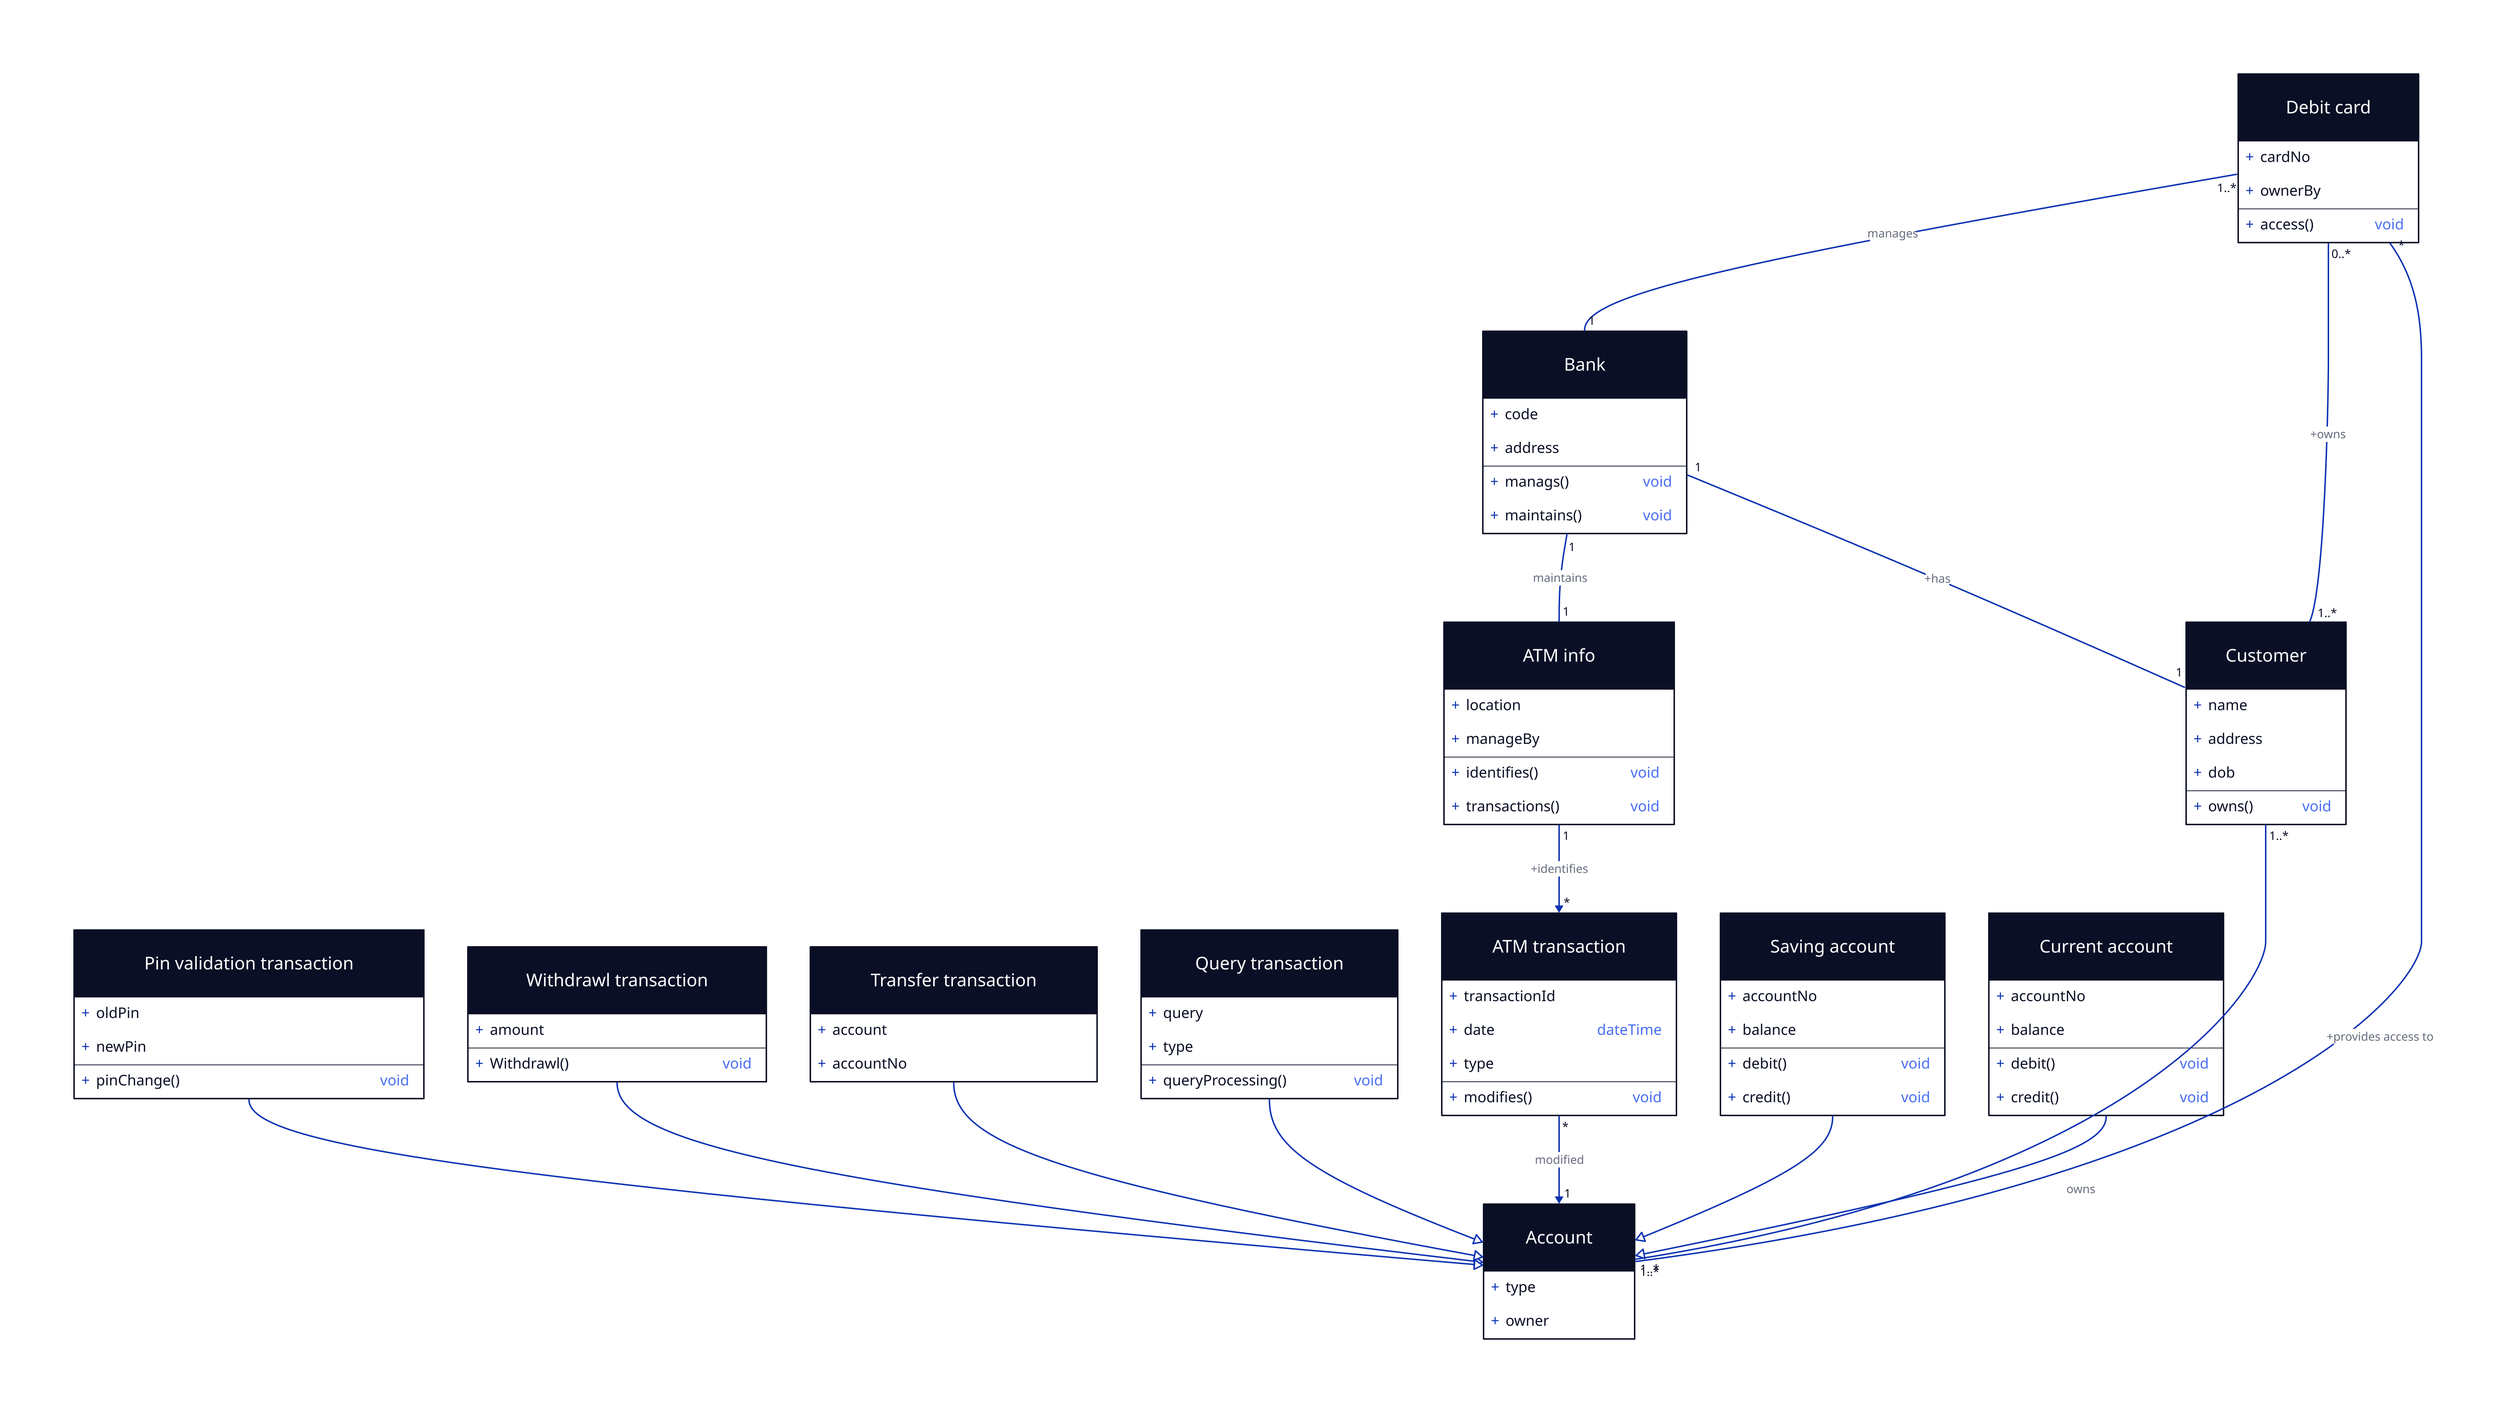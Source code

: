 DebitCard: Debit card {
    shape: class
    
    cardNo
    ownerBy

    access()    
}
Bank {
    shape: class

    code
    address

    manags()
    maintains()
}
Customer {
    shape: class

    name
    address
    dob # date of birth
    owns()
}
ATMInfo: ATM info {
    shape: class

    location
    manageBy

    identifies()
    transactions()
}
PinValidation: Pin validation transaction {
    shape: class

    oldPin
    newPin

    pinChange()
}
WidthdrawlTranaction: Withdrawl transaction {
    shape: class

    amount

    Withdrawl()
}
TransferTransaction: Transfer transaction {
    shape: class

    account
    accountNo
}
QueryTransaction: Query transaction {
    shape: class

    query
    type

    queryProcessing()
}
ATMTransaction: ATM transaction {
    shape: class

    transactionId
    date: dateTime
    type

    modifies()
}
SavingAccount: Saving account {
    shape: class

    accountNo
    balance

    debit()
    credit()
}
CurrentAccount: Current account {
    shape: class

    accountNo
    balance

    debit()
    credit()
}
Account {
    shape: class

    type
    owner
}

DebitCard -- Bank: manages {
    source-arrowhead: 1..*
    target-arrowhead: 1
}

Bank -- ATMInfo: maintains {
    source-arrowhead: 1
    target-arrowhead: 1
}

Bank -- Customer: +has {
    source-arrowhead: 1
    target-arrowhead: 1
}

DebitCard -- Customer: +owns {
    source-arrowhead: 0..*
    target-arrowhead: 1..*
}

DebitCard -- Account: +provides access to {
    source-arrowhead: *
    target-arrowhead: 1..*
}

Customer -- Account: owns {
    source-arrowhead: 1..*
    target-arrowhead: 1..*
}

ATMInfo -> ATMTransaction: +identifies {
    source-arrowhead: 1
    target-arrowhead: *
}

ATMTransaction -> Account: modified {
    source-arrowhead: *
    target-arrowhead: 1
}

CurrentAccount -> Account {
    target-arrowhead.shape: triangle
    target-arrowhead.style.filled: false
}

SavingAccount -> Account {
    target-arrowhead.shape: triangle
    target-arrowhead.style.filled: false
}

WidthdrawlTranaction -> Account {
    target-arrowhead.shape: triangle
    target-arrowhead.style.filled: false
}

QueryTransaction -> Account {
    target-arrowhead.shape: triangle
    target-arrowhead.style.filled: false
}

TransferTransaction -> Account {
    target-arrowhead.shape: triangle
    target-arrowhead.style.filled: false
}

PinValidation -> Account {
    target-arrowhead.shape: triangle
    target-arrowhead.style.filled: false
}